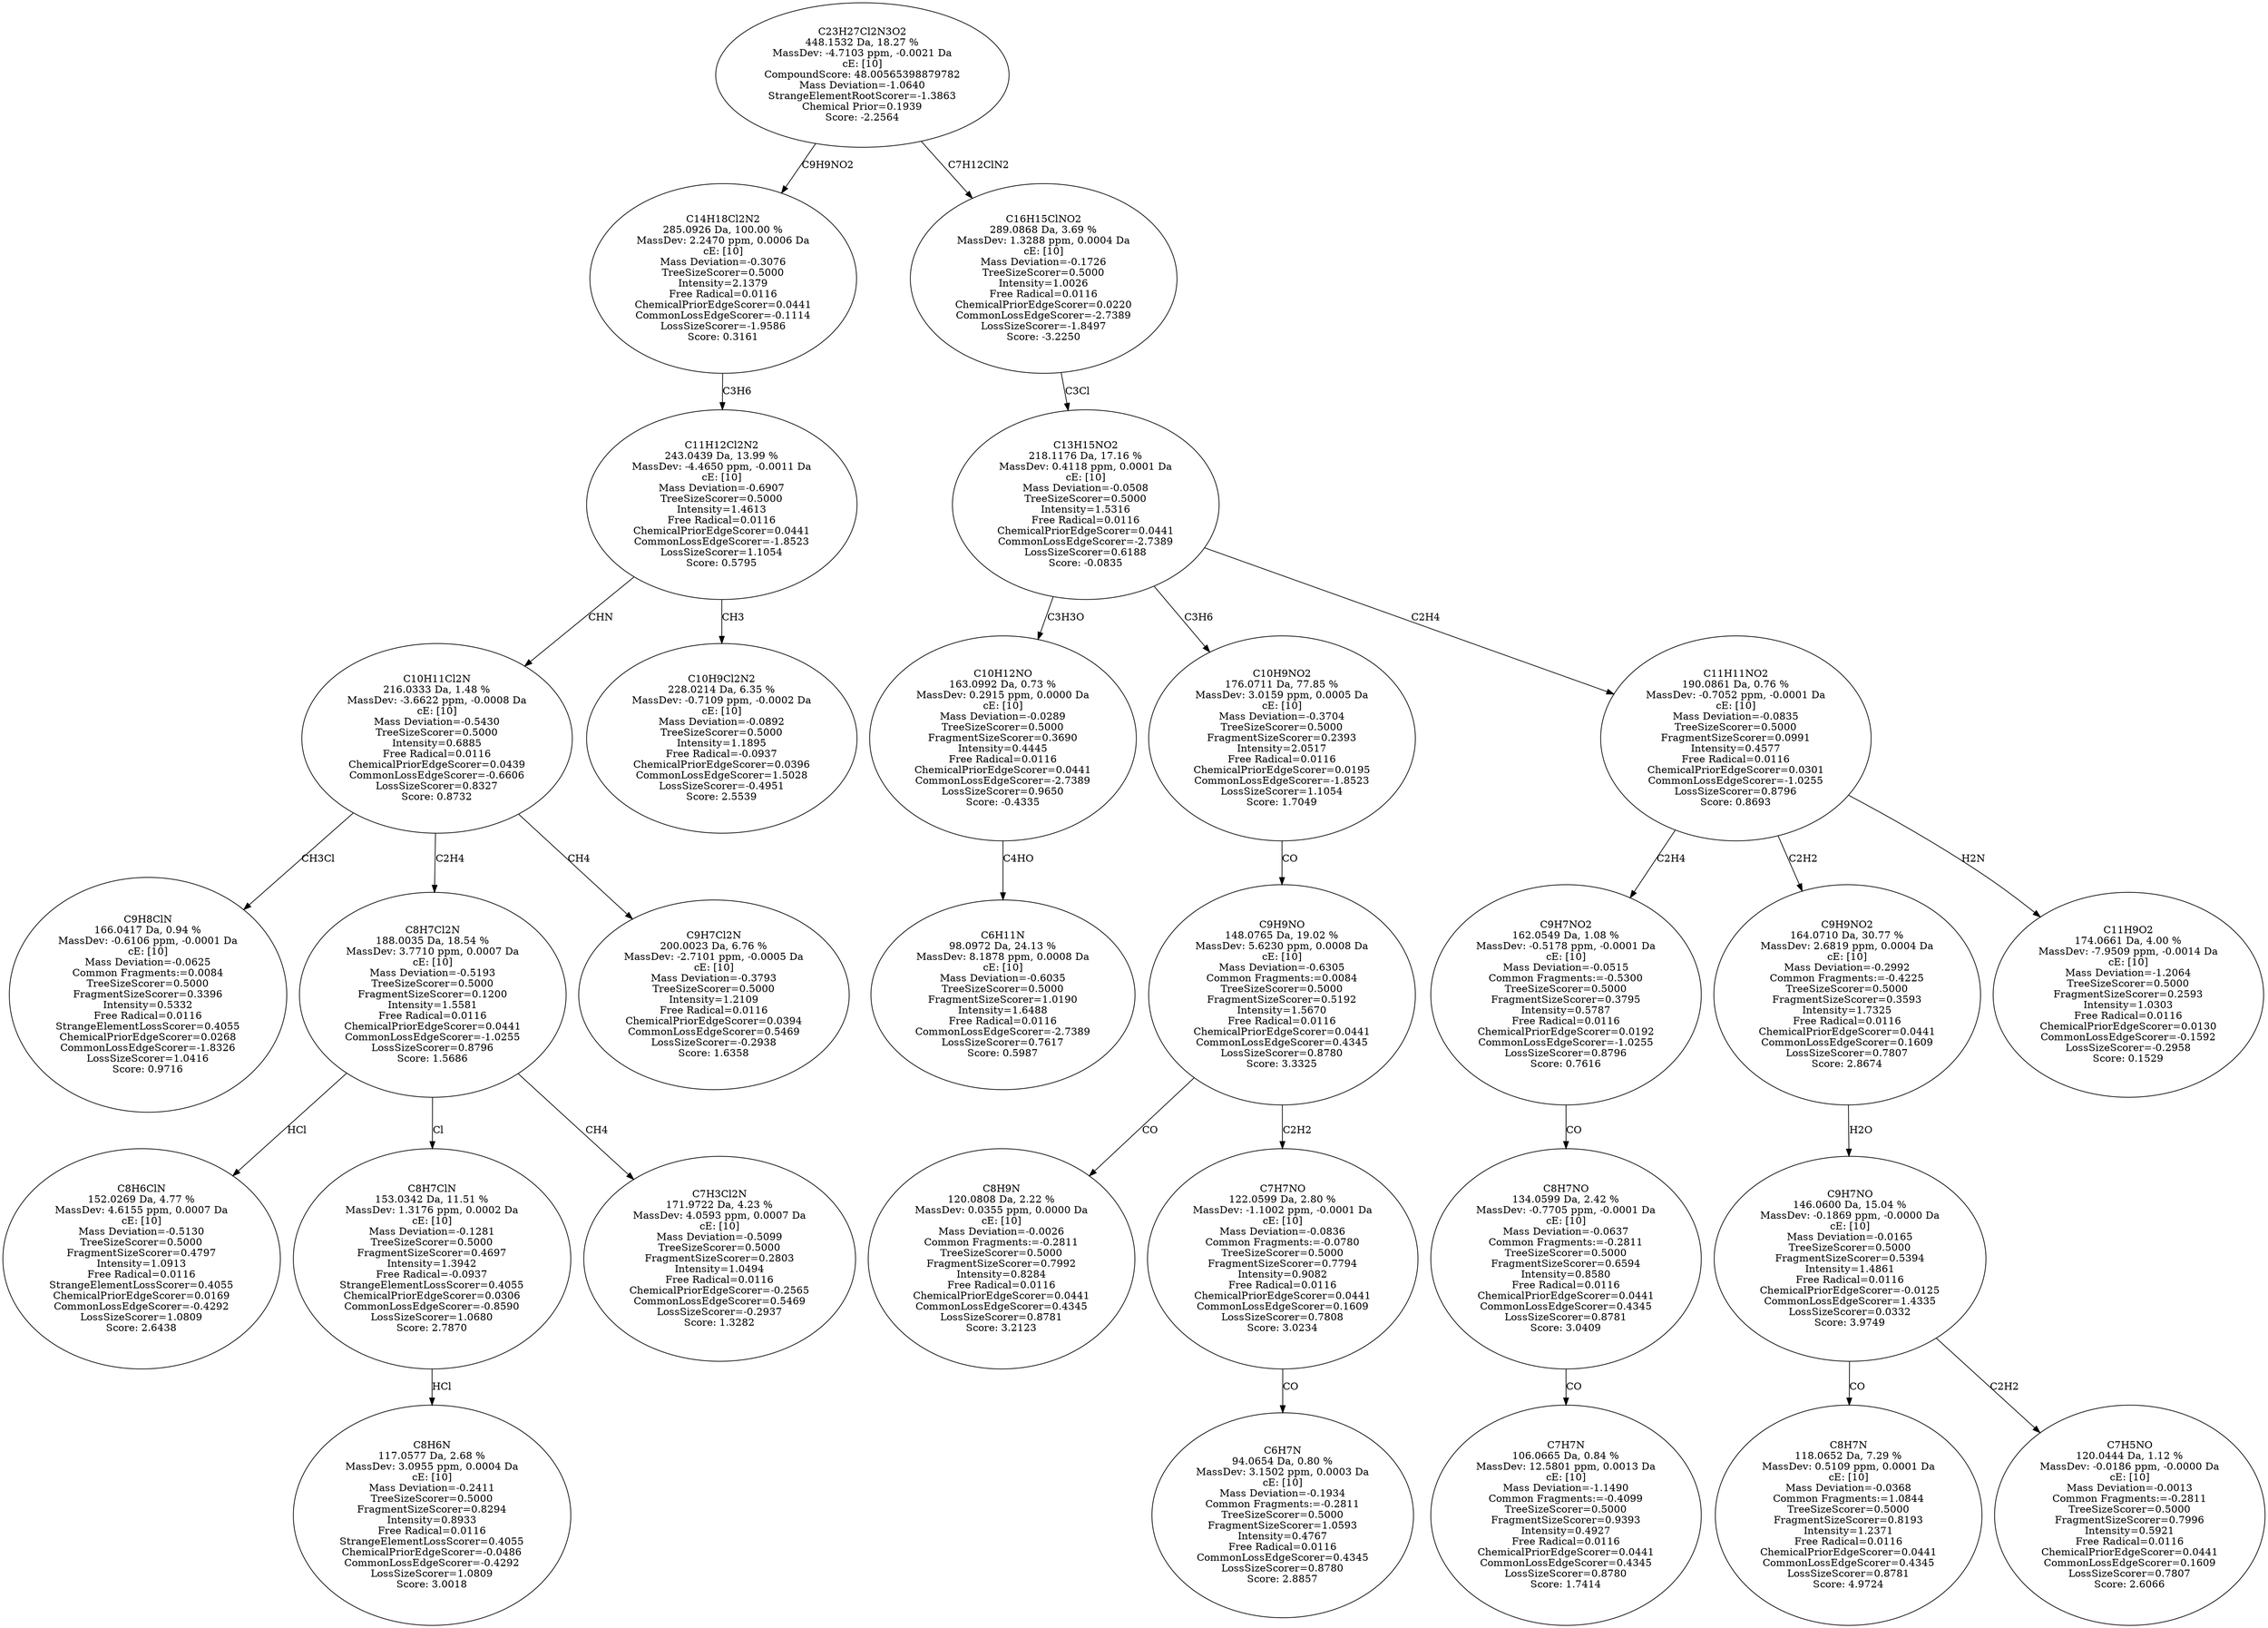 strict digraph {
v1 [label="C9H8ClN\n166.0417 Da, 0.94 %\nMassDev: -0.6106 ppm, -0.0001 Da\ncE: [10]\nMass Deviation=-0.0625\nCommon Fragments:=0.0084\nTreeSizeScorer=0.5000\nFragmentSizeScorer=0.3396\nIntensity=0.5332\nFree Radical=0.0116\nStrangeElementLossScorer=0.4055\nChemicalPriorEdgeScorer=0.0268\nCommonLossEdgeScorer=-1.8326\nLossSizeScorer=1.0416\nScore: 0.9716"];
v2 [label="C8H6ClN\n152.0269 Da, 4.77 %\nMassDev: 4.6155 ppm, 0.0007 Da\ncE: [10]\nMass Deviation=-0.5130\nTreeSizeScorer=0.5000\nFragmentSizeScorer=0.4797\nIntensity=1.0913\nFree Radical=0.0116\nStrangeElementLossScorer=0.4055\nChemicalPriorEdgeScorer=0.0169\nCommonLossEdgeScorer=-0.4292\nLossSizeScorer=1.0809\nScore: 2.6438"];
v3 [label="C8H6N\n117.0577 Da, 2.68 %\nMassDev: 3.0955 ppm, 0.0004 Da\ncE: [10]\nMass Deviation=-0.2411\nTreeSizeScorer=0.5000\nFragmentSizeScorer=0.8294\nIntensity=0.8933\nFree Radical=0.0116\nStrangeElementLossScorer=0.4055\nChemicalPriorEdgeScorer=-0.0486\nCommonLossEdgeScorer=-0.4292\nLossSizeScorer=1.0809\nScore: 3.0018"];
v4 [label="C8H7ClN\n153.0342 Da, 11.51 %\nMassDev: 1.3176 ppm, 0.0002 Da\ncE: [10]\nMass Deviation=-0.1281\nTreeSizeScorer=0.5000\nFragmentSizeScorer=0.4697\nIntensity=1.3942\nFree Radical=-0.0937\nStrangeElementLossScorer=0.4055\nChemicalPriorEdgeScorer=0.0306\nCommonLossEdgeScorer=-0.8590\nLossSizeScorer=1.0680\nScore: 2.7870"];
v5 [label="C7H3Cl2N\n171.9722 Da, 4.23 %\nMassDev: 4.0593 ppm, 0.0007 Da\ncE: [10]\nMass Deviation=-0.5099\nTreeSizeScorer=0.5000\nFragmentSizeScorer=0.2803\nIntensity=1.0494\nFree Radical=0.0116\nChemicalPriorEdgeScorer=-0.2565\nCommonLossEdgeScorer=0.5469\nLossSizeScorer=-0.2937\nScore: 1.3282"];
v6 [label="C8H7Cl2N\n188.0035 Da, 18.54 %\nMassDev: 3.7710 ppm, 0.0007 Da\ncE: [10]\nMass Deviation=-0.5193\nTreeSizeScorer=0.5000\nFragmentSizeScorer=0.1200\nIntensity=1.5581\nFree Radical=0.0116\nChemicalPriorEdgeScorer=0.0441\nCommonLossEdgeScorer=-1.0255\nLossSizeScorer=0.8796\nScore: 1.5686"];
v7 [label="C9H7Cl2N\n200.0023 Da, 6.76 %\nMassDev: -2.7101 ppm, -0.0005 Da\ncE: [10]\nMass Deviation=-0.3793\nTreeSizeScorer=0.5000\nIntensity=1.2109\nFree Radical=0.0116\nChemicalPriorEdgeScorer=0.0394\nCommonLossEdgeScorer=0.5469\nLossSizeScorer=-0.2938\nScore: 1.6358"];
v8 [label="C10H11Cl2N\n216.0333 Da, 1.48 %\nMassDev: -3.6622 ppm, -0.0008 Da\ncE: [10]\nMass Deviation=-0.5430\nTreeSizeScorer=0.5000\nIntensity=0.6885\nFree Radical=0.0116\nChemicalPriorEdgeScorer=0.0439\nCommonLossEdgeScorer=-0.6606\nLossSizeScorer=0.8327\nScore: 0.8732"];
v9 [label="C10H9Cl2N2\n228.0214 Da, 6.35 %\nMassDev: -0.7109 ppm, -0.0002 Da\ncE: [10]\nMass Deviation=-0.0892\nTreeSizeScorer=0.5000\nIntensity=1.1895\nFree Radical=-0.0937\nChemicalPriorEdgeScorer=0.0396\nCommonLossEdgeScorer=1.5028\nLossSizeScorer=-0.4951\nScore: 2.5539"];
v10 [label="C11H12Cl2N2\n243.0439 Da, 13.99 %\nMassDev: -4.4650 ppm, -0.0011 Da\ncE: [10]\nMass Deviation=-0.6907\nTreeSizeScorer=0.5000\nIntensity=1.4613\nFree Radical=0.0116\nChemicalPriorEdgeScorer=0.0441\nCommonLossEdgeScorer=-1.8523\nLossSizeScorer=1.1054\nScore: 0.5795"];
v11 [label="C14H18Cl2N2\n285.0926 Da, 100.00 %\nMassDev: 2.2470 ppm, 0.0006 Da\ncE: [10]\nMass Deviation=-0.3076\nTreeSizeScorer=0.5000\nIntensity=2.1379\nFree Radical=0.0116\nChemicalPriorEdgeScorer=0.0441\nCommonLossEdgeScorer=-0.1114\nLossSizeScorer=-1.9586\nScore: 0.3161"];
v12 [label="C6H11N\n98.0972 Da, 24.13 %\nMassDev: 8.1878 ppm, 0.0008 Da\ncE: [10]\nMass Deviation=-0.6035\nTreeSizeScorer=0.5000\nFragmentSizeScorer=1.0190\nIntensity=1.6488\nFree Radical=0.0116\nCommonLossEdgeScorer=-2.7389\nLossSizeScorer=0.7617\nScore: 0.5987"];
v13 [label="C10H12NO\n163.0992 Da, 0.73 %\nMassDev: 0.2915 ppm, 0.0000 Da\ncE: [10]\nMass Deviation=-0.0289\nTreeSizeScorer=0.5000\nFragmentSizeScorer=0.3690\nIntensity=0.4445\nFree Radical=0.0116\nChemicalPriorEdgeScorer=0.0441\nCommonLossEdgeScorer=-2.7389\nLossSizeScorer=0.9650\nScore: -0.4335"];
v14 [label="C8H9N\n120.0808 Da, 2.22 %\nMassDev: 0.0355 ppm, 0.0000 Da\ncE: [10]\nMass Deviation=-0.0026\nCommon Fragments:=-0.2811\nTreeSizeScorer=0.5000\nFragmentSizeScorer=0.7992\nIntensity=0.8284\nFree Radical=0.0116\nChemicalPriorEdgeScorer=0.0441\nCommonLossEdgeScorer=0.4345\nLossSizeScorer=0.8781\nScore: 3.2123"];
v15 [label="C6H7N\n94.0654 Da, 0.80 %\nMassDev: 3.1502 ppm, 0.0003 Da\ncE: [10]\nMass Deviation=-0.1934\nCommon Fragments:=-0.2811\nTreeSizeScorer=0.5000\nFragmentSizeScorer=1.0593\nIntensity=0.4767\nFree Radical=0.0116\nCommonLossEdgeScorer=0.4345\nLossSizeScorer=0.8780\nScore: 2.8857"];
v16 [label="C7H7NO\n122.0599 Da, 2.80 %\nMassDev: -1.1002 ppm, -0.0001 Da\ncE: [10]\nMass Deviation=-0.0836\nCommon Fragments:=-0.0780\nTreeSizeScorer=0.5000\nFragmentSizeScorer=0.7794\nIntensity=0.9082\nFree Radical=0.0116\nChemicalPriorEdgeScorer=0.0441\nCommonLossEdgeScorer=0.1609\nLossSizeScorer=0.7808\nScore: 3.0234"];
v17 [label="C9H9NO\n148.0765 Da, 19.02 %\nMassDev: 5.6230 ppm, 0.0008 Da\ncE: [10]\nMass Deviation=-0.6305\nCommon Fragments:=0.0084\nTreeSizeScorer=0.5000\nFragmentSizeScorer=0.5192\nIntensity=1.5670\nFree Radical=0.0116\nChemicalPriorEdgeScorer=0.0441\nCommonLossEdgeScorer=0.4345\nLossSizeScorer=0.8780\nScore: 3.3325"];
v18 [label="C10H9NO2\n176.0711 Da, 77.85 %\nMassDev: 3.0159 ppm, 0.0005 Da\ncE: [10]\nMass Deviation=-0.3704\nTreeSizeScorer=0.5000\nFragmentSizeScorer=0.2393\nIntensity=2.0517\nFree Radical=0.0116\nChemicalPriorEdgeScorer=0.0195\nCommonLossEdgeScorer=-1.8523\nLossSizeScorer=1.1054\nScore: 1.7049"];
v19 [label="C7H7N\n106.0665 Da, 0.84 %\nMassDev: 12.5801 ppm, 0.0013 Da\ncE: [10]\nMass Deviation=-1.1490\nCommon Fragments:=-0.4099\nTreeSizeScorer=0.5000\nFragmentSizeScorer=0.9393\nIntensity=0.4927\nFree Radical=0.0116\nChemicalPriorEdgeScorer=0.0441\nCommonLossEdgeScorer=0.4345\nLossSizeScorer=0.8780\nScore: 1.7414"];
v20 [label="C8H7NO\n134.0599 Da, 2.42 %\nMassDev: -0.7705 ppm, -0.0001 Da\ncE: [10]\nMass Deviation=-0.0637\nCommon Fragments:=-0.2811\nTreeSizeScorer=0.5000\nFragmentSizeScorer=0.6594\nIntensity=0.8580\nFree Radical=0.0116\nChemicalPriorEdgeScorer=0.0441\nCommonLossEdgeScorer=0.4345\nLossSizeScorer=0.8781\nScore: 3.0409"];
v21 [label="C9H7NO2\n162.0549 Da, 1.08 %\nMassDev: -0.5178 ppm, -0.0001 Da\ncE: [10]\nMass Deviation=-0.0515\nCommon Fragments:=-0.5300\nTreeSizeScorer=0.5000\nFragmentSizeScorer=0.3795\nIntensity=0.5787\nFree Radical=0.0116\nChemicalPriorEdgeScorer=0.0192\nCommonLossEdgeScorer=-1.0255\nLossSizeScorer=0.8796\nScore: 0.7616"];
v22 [label="C8H7N\n118.0652 Da, 7.29 %\nMassDev: 0.5109 ppm, 0.0001 Da\ncE: [10]\nMass Deviation=-0.0368\nCommon Fragments:=1.0844\nTreeSizeScorer=0.5000\nFragmentSizeScorer=0.8193\nIntensity=1.2371\nFree Radical=0.0116\nChemicalPriorEdgeScorer=0.0441\nCommonLossEdgeScorer=0.4345\nLossSizeScorer=0.8781\nScore: 4.9724"];
v23 [label="C7H5NO\n120.0444 Da, 1.12 %\nMassDev: -0.0186 ppm, -0.0000 Da\ncE: [10]\nMass Deviation=-0.0013\nCommon Fragments:=-0.2811\nTreeSizeScorer=0.5000\nFragmentSizeScorer=0.7996\nIntensity=0.5921\nFree Radical=0.0116\nChemicalPriorEdgeScorer=0.0441\nCommonLossEdgeScorer=0.1609\nLossSizeScorer=0.7807\nScore: 2.6066"];
v24 [label="C9H7NO\n146.0600 Da, 15.04 %\nMassDev: -0.1869 ppm, -0.0000 Da\ncE: [10]\nMass Deviation=-0.0165\nTreeSizeScorer=0.5000\nFragmentSizeScorer=0.5394\nIntensity=1.4861\nFree Radical=0.0116\nChemicalPriorEdgeScorer=-0.0125\nCommonLossEdgeScorer=1.4335\nLossSizeScorer=0.0332\nScore: 3.9749"];
v25 [label="C9H9NO2\n164.0710 Da, 30.77 %\nMassDev: 2.6819 ppm, 0.0004 Da\ncE: [10]\nMass Deviation=-0.2992\nCommon Fragments:=-0.4225\nTreeSizeScorer=0.5000\nFragmentSizeScorer=0.3593\nIntensity=1.7325\nFree Radical=0.0116\nChemicalPriorEdgeScorer=0.0441\nCommonLossEdgeScorer=0.1609\nLossSizeScorer=0.7807\nScore: 2.8674"];
v26 [label="C11H9O2\n174.0661 Da, 4.00 %\nMassDev: -7.9509 ppm, -0.0014 Da\ncE: [10]\nMass Deviation=-1.2064\nTreeSizeScorer=0.5000\nFragmentSizeScorer=0.2593\nIntensity=1.0303\nFree Radical=0.0116\nChemicalPriorEdgeScorer=0.0130\nCommonLossEdgeScorer=-0.1592\nLossSizeScorer=-0.2958\nScore: 0.1529"];
v27 [label="C11H11NO2\n190.0861 Da, 0.76 %\nMassDev: -0.7052 ppm, -0.0001 Da\ncE: [10]\nMass Deviation=-0.0835\nTreeSizeScorer=0.5000\nFragmentSizeScorer=0.0991\nIntensity=0.4577\nFree Radical=0.0116\nChemicalPriorEdgeScorer=0.0301\nCommonLossEdgeScorer=-1.0255\nLossSizeScorer=0.8796\nScore: 0.8693"];
v28 [label="C13H15NO2\n218.1176 Da, 17.16 %\nMassDev: 0.4118 ppm, 0.0001 Da\ncE: [10]\nMass Deviation=-0.0508\nTreeSizeScorer=0.5000\nIntensity=1.5316\nFree Radical=0.0116\nChemicalPriorEdgeScorer=0.0441\nCommonLossEdgeScorer=-2.7389\nLossSizeScorer=0.6188\nScore: -0.0835"];
v29 [label="C16H15ClNO2\n289.0868 Da, 3.69 %\nMassDev: 1.3288 ppm, 0.0004 Da\ncE: [10]\nMass Deviation=-0.1726\nTreeSizeScorer=0.5000\nIntensity=1.0026\nFree Radical=0.0116\nChemicalPriorEdgeScorer=0.0220\nCommonLossEdgeScorer=-2.7389\nLossSizeScorer=-1.8497\nScore: -3.2250"];
v30 [label="C23H27Cl2N3O2\n448.1532 Da, 18.27 %\nMassDev: -4.7103 ppm, -0.0021 Da\ncE: [10]\nCompoundScore: 48.00565398879782\nMass Deviation=-1.0640\nStrangeElementRootScorer=-1.3863\nChemical Prior=0.1939\nScore: -2.2564"];
v8 -> v1 [label="CH3Cl"];
v6 -> v2 [label="HCl"];
v4 -> v3 [label="HCl"];
v6 -> v4 [label="Cl"];
v6 -> v5 [label="CH4"];
v8 -> v6 [label="C2H4"];
v8 -> v7 [label="CH4"];
v10 -> v8 [label="CHN"];
v10 -> v9 [label="CH3"];
v11 -> v10 [label="C3H6"];
v30 -> v11 [label="C9H9NO2"];
v13 -> v12 [label="C4HO"];
v28 -> v13 [label="C3H3O"];
v17 -> v14 [label="CO"];
v16 -> v15 [label="CO"];
v17 -> v16 [label="C2H2"];
v18 -> v17 [label="CO"];
v28 -> v18 [label="C3H6"];
v20 -> v19 [label="CO"];
v21 -> v20 [label="CO"];
v27 -> v21 [label="C2H4"];
v24 -> v22 [label="CO"];
v24 -> v23 [label="C2H2"];
v25 -> v24 [label="H2O"];
v27 -> v25 [label="C2H2"];
v27 -> v26 [label="H2N"];
v28 -> v27 [label="C2H4"];
v29 -> v28 [label="C3Cl"];
v30 -> v29 [label="C7H12ClN2"];
}